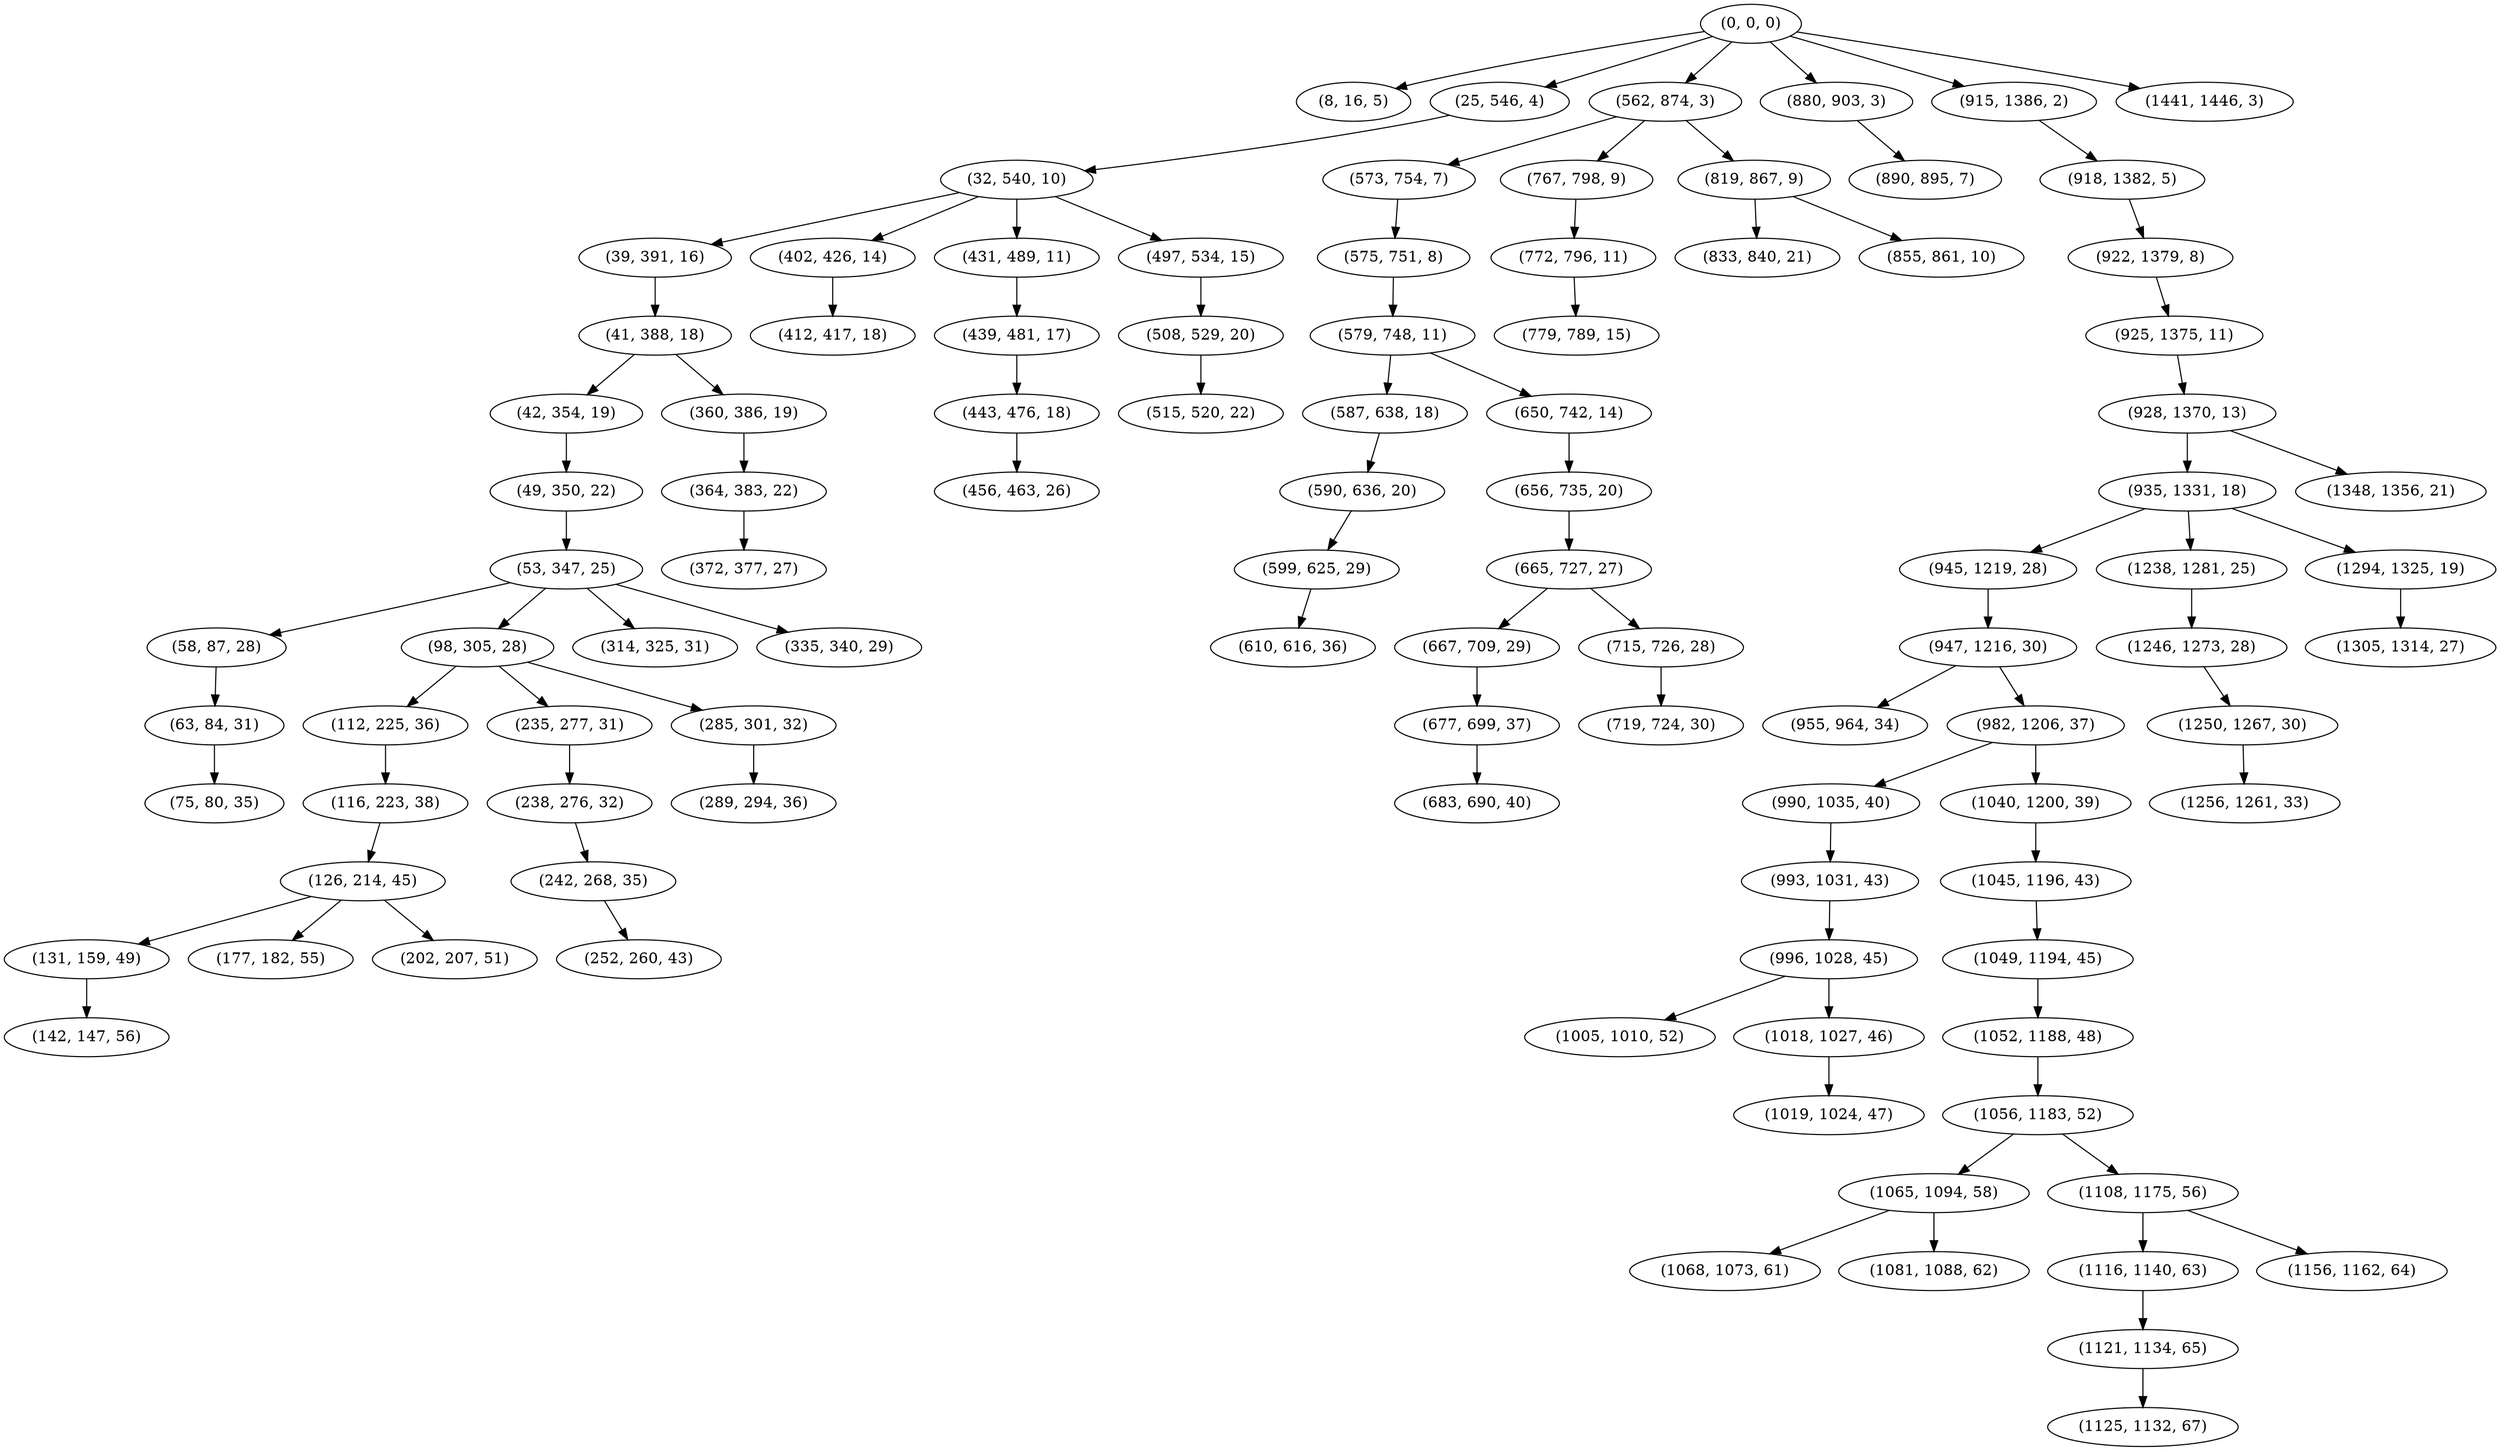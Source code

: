 digraph tree {
    "(0, 0, 0)";
    "(8, 16, 5)";
    "(25, 546, 4)";
    "(32, 540, 10)";
    "(39, 391, 16)";
    "(41, 388, 18)";
    "(42, 354, 19)";
    "(49, 350, 22)";
    "(53, 347, 25)";
    "(58, 87, 28)";
    "(63, 84, 31)";
    "(75, 80, 35)";
    "(98, 305, 28)";
    "(112, 225, 36)";
    "(116, 223, 38)";
    "(126, 214, 45)";
    "(131, 159, 49)";
    "(142, 147, 56)";
    "(177, 182, 55)";
    "(202, 207, 51)";
    "(235, 277, 31)";
    "(238, 276, 32)";
    "(242, 268, 35)";
    "(252, 260, 43)";
    "(285, 301, 32)";
    "(289, 294, 36)";
    "(314, 325, 31)";
    "(335, 340, 29)";
    "(360, 386, 19)";
    "(364, 383, 22)";
    "(372, 377, 27)";
    "(402, 426, 14)";
    "(412, 417, 18)";
    "(431, 489, 11)";
    "(439, 481, 17)";
    "(443, 476, 18)";
    "(456, 463, 26)";
    "(497, 534, 15)";
    "(508, 529, 20)";
    "(515, 520, 22)";
    "(562, 874, 3)";
    "(573, 754, 7)";
    "(575, 751, 8)";
    "(579, 748, 11)";
    "(587, 638, 18)";
    "(590, 636, 20)";
    "(599, 625, 29)";
    "(610, 616, 36)";
    "(650, 742, 14)";
    "(656, 735, 20)";
    "(665, 727, 27)";
    "(667, 709, 29)";
    "(677, 699, 37)";
    "(683, 690, 40)";
    "(715, 726, 28)";
    "(719, 724, 30)";
    "(767, 798, 9)";
    "(772, 796, 11)";
    "(779, 789, 15)";
    "(819, 867, 9)";
    "(833, 840, 21)";
    "(855, 861, 10)";
    "(880, 903, 3)";
    "(890, 895, 7)";
    "(915, 1386, 2)";
    "(918, 1382, 5)";
    "(922, 1379, 8)";
    "(925, 1375, 11)";
    "(928, 1370, 13)";
    "(935, 1331, 18)";
    "(945, 1219, 28)";
    "(947, 1216, 30)";
    "(955, 964, 34)";
    "(982, 1206, 37)";
    "(990, 1035, 40)";
    "(993, 1031, 43)";
    "(996, 1028, 45)";
    "(1005, 1010, 52)";
    "(1018, 1027, 46)";
    "(1019, 1024, 47)";
    "(1040, 1200, 39)";
    "(1045, 1196, 43)";
    "(1049, 1194, 45)";
    "(1052, 1188, 48)";
    "(1056, 1183, 52)";
    "(1065, 1094, 58)";
    "(1068, 1073, 61)";
    "(1081, 1088, 62)";
    "(1108, 1175, 56)";
    "(1116, 1140, 63)";
    "(1121, 1134, 65)";
    "(1125, 1132, 67)";
    "(1156, 1162, 64)";
    "(1238, 1281, 25)";
    "(1246, 1273, 28)";
    "(1250, 1267, 30)";
    "(1256, 1261, 33)";
    "(1294, 1325, 19)";
    "(1305, 1314, 27)";
    "(1348, 1356, 21)";
    "(1441, 1446, 3)";
    "(0, 0, 0)" -> "(8, 16, 5)";
    "(0, 0, 0)" -> "(25, 546, 4)";
    "(0, 0, 0)" -> "(562, 874, 3)";
    "(0, 0, 0)" -> "(880, 903, 3)";
    "(0, 0, 0)" -> "(915, 1386, 2)";
    "(0, 0, 0)" -> "(1441, 1446, 3)";
    "(25, 546, 4)" -> "(32, 540, 10)";
    "(32, 540, 10)" -> "(39, 391, 16)";
    "(32, 540, 10)" -> "(402, 426, 14)";
    "(32, 540, 10)" -> "(431, 489, 11)";
    "(32, 540, 10)" -> "(497, 534, 15)";
    "(39, 391, 16)" -> "(41, 388, 18)";
    "(41, 388, 18)" -> "(42, 354, 19)";
    "(41, 388, 18)" -> "(360, 386, 19)";
    "(42, 354, 19)" -> "(49, 350, 22)";
    "(49, 350, 22)" -> "(53, 347, 25)";
    "(53, 347, 25)" -> "(58, 87, 28)";
    "(53, 347, 25)" -> "(98, 305, 28)";
    "(53, 347, 25)" -> "(314, 325, 31)";
    "(53, 347, 25)" -> "(335, 340, 29)";
    "(58, 87, 28)" -> "(63, 84, 31)";
    "(63, 84, 31)" -> "(75, 80, 35)";
    "(98, 305, 28)" -> "(112, 225, 36)";
    "(98, 305, 28)" -> "(235, 277, 31)";
    "(98, 305, 28)" -> "(285, 301, 32)";
    "(112, 225, 36)" -> "(116, 223, 38)";
    "(116, 223, 38)" -> "(126, 214, 45)";
    "(126, 214, 45)" -> "(131, 159, 49)";
    "(126, 214, 45)" -> "(177, 182, 55)";
    "(126, 214, 45)" -> "(202, 207, 51)";
    "(131, 159, 49)" -> "(142, 147, 56)";
    "(235, 277, 31)" -> "(238, 276, 32)";
    "(238, 276, 32)" -> "(242, 268, 35)";
    "(242, 268, 35)" -> "(252, 260, 43)";
    "(285, 301, 32)" -> "(289, 294, 36)";
    "(360, 386, 19)" -> "(364, 383, 22)";
    "(364, 383, 22)" -> "(372, 377, 27)";
    "(402, 426, 14)" -> "(412, 417, 18)";
    "(431, 489, 11)" -> "(439, 481, 17)";
    "(439, 481, 17)" -> "(443, 476, 18)";
    "(443, 476, 18)" -> "(456, 463, 26)";
    "(497, 534, 15)" -> "(508, 529, 20)";
    "(508, 529, 20)" -> "(515, 520, 22)";
    "(562, 874, 3)" -> "(573, 754, 7)";
    "(562, 874, 3)" -> "(767, 798, 9)";
    "(562, 874, 3)" -> "(819, 867, 9)";
    "(573, 754, 7)" -> "(575, 751, 8)";
    "(575, 751, 8)" -> "(579, 748, 11)";
    "(579, 748, 11)" -> "(587, 638, 18)";
    "(579, 748, 11)" -> "(650, 742, 14)";
    "(587, 638, 18)" -> "(590, 636, 20)";
    "(590, 636, 20)" -> "(599, 625, 29)";
    "(599, 625, 29)" -> "(610, 616, 36)";
    "(650, 742, 14)" -> "(656, 735, 20)";
    "(656, 735, 20)" -> "(665, 727, 27)";
    "(665, 727, 27)" -> "(667, 709, 29)";
    "(665, 727, 27)" -> "(715, 726, 28)";
    "(667, 709, 29)" -> "(677, 699, 37)";
    "(677, 699, 37)" -> "(683, 690, 40)";
    "(715, 726, 28)" -> "(719, 724, 30)";
    "(767, 798, 9)" -> "(772, 796, 11)";
    "(772, 796, 11)" -> "(779, 789, 15)";
    "(819, 867, 9)" -> "(833, 840, 21)";
    "(819, 867, 9)" -> "(855, 861, 10)";
    "(880, 903, 3)" -> "(890, 895, 7)";
    "(915, 1386, 2)" -> "(918, 1382, 5)";
    "(918, 1382, 5)" -> "(922, 1379, 8)";
    "(922, 1379, 8)" -> "(925, 1375, 11)";
    "(925, 1375, 11)" -> "(928, 1370, 13)";
    "(928, 1370, 13)" -> "(935, 1331, 18)";
    "(928, 1370, 13)" -> "(1348, 1356, 21)";
    "(935, 1331, 18)" -> "(945, 1219, 28)";
    "(935, 1331, 18)" -> "(1238, 1281, 25)";
    "(935, 1331, 18)" -> "(1294, 1325, 19)";
    "(945, 1219, 28)" -> "(947, 1216, 30)";
    "(947, 1216, 30)" -> "(955, 964, 34)";
    "(947, 1216, 30)" -> "(982, 1206, 37)";
    "(982, 1206, 37)" -> "(990, 1035, 40)";
    "(982, 1206, 37)" -> "(1040, 1200, 39)";
    "(990, 1035, 40)" -> "(993, 1031, 43)";
    "(993, 1031, 43)" -> "(996, 1028, 45)";
    "(996, 1028, 45)" -> "(1005, 1010, 52)";
    "(996, 1028, 45)" -> "(1018, 1027, 46)";
    "(1018, 1027, 46)" -> "(1019, 1024, 47)";
    "(1040, 1200, 39)" -> "(1045, 1196, 43)";
    "(1045, 1196, 43)" -> "(1049, 1194, 45)";
    "(1049, 1194, 45)" -> "(1052, 1188, 48)";
    "(1052, 1188, 48)" -> "(1056, 1183, 52)";
    "(1056, 1183, 52)" -> "(1065, 1094, 58)";
    "(1056, 1183, 52)" -> "(1108, 1175, 56)";
    "(1065, 1094, 58)" -> "(1068, 1073, 61)";
    "(1065, 1094, 58)" -> "(1081, 1088, 62)";
    "(1108, 1175, 56)" -> "(1116, 1140, 63)";
    "(1108, 1175, 56)" -> "(1156, 1162, 64)";
    "(1116, 1140, 63)" -> "(1121, 1134, 65)";
    "(1121, 1134, 65)" -> "(1125, 1132, 67)";
    "(1238, 1281, 25)" -> "(1246, 1273, 28)";
    "(1246, 1273, 28)" -> "(1250, 1267, 30)";
    "(1250, 1267, 30)" -> "(1256, 1261, 33)";
    "(1294, 1325, 19)" -> "(1305, 1314, 27)";
}
